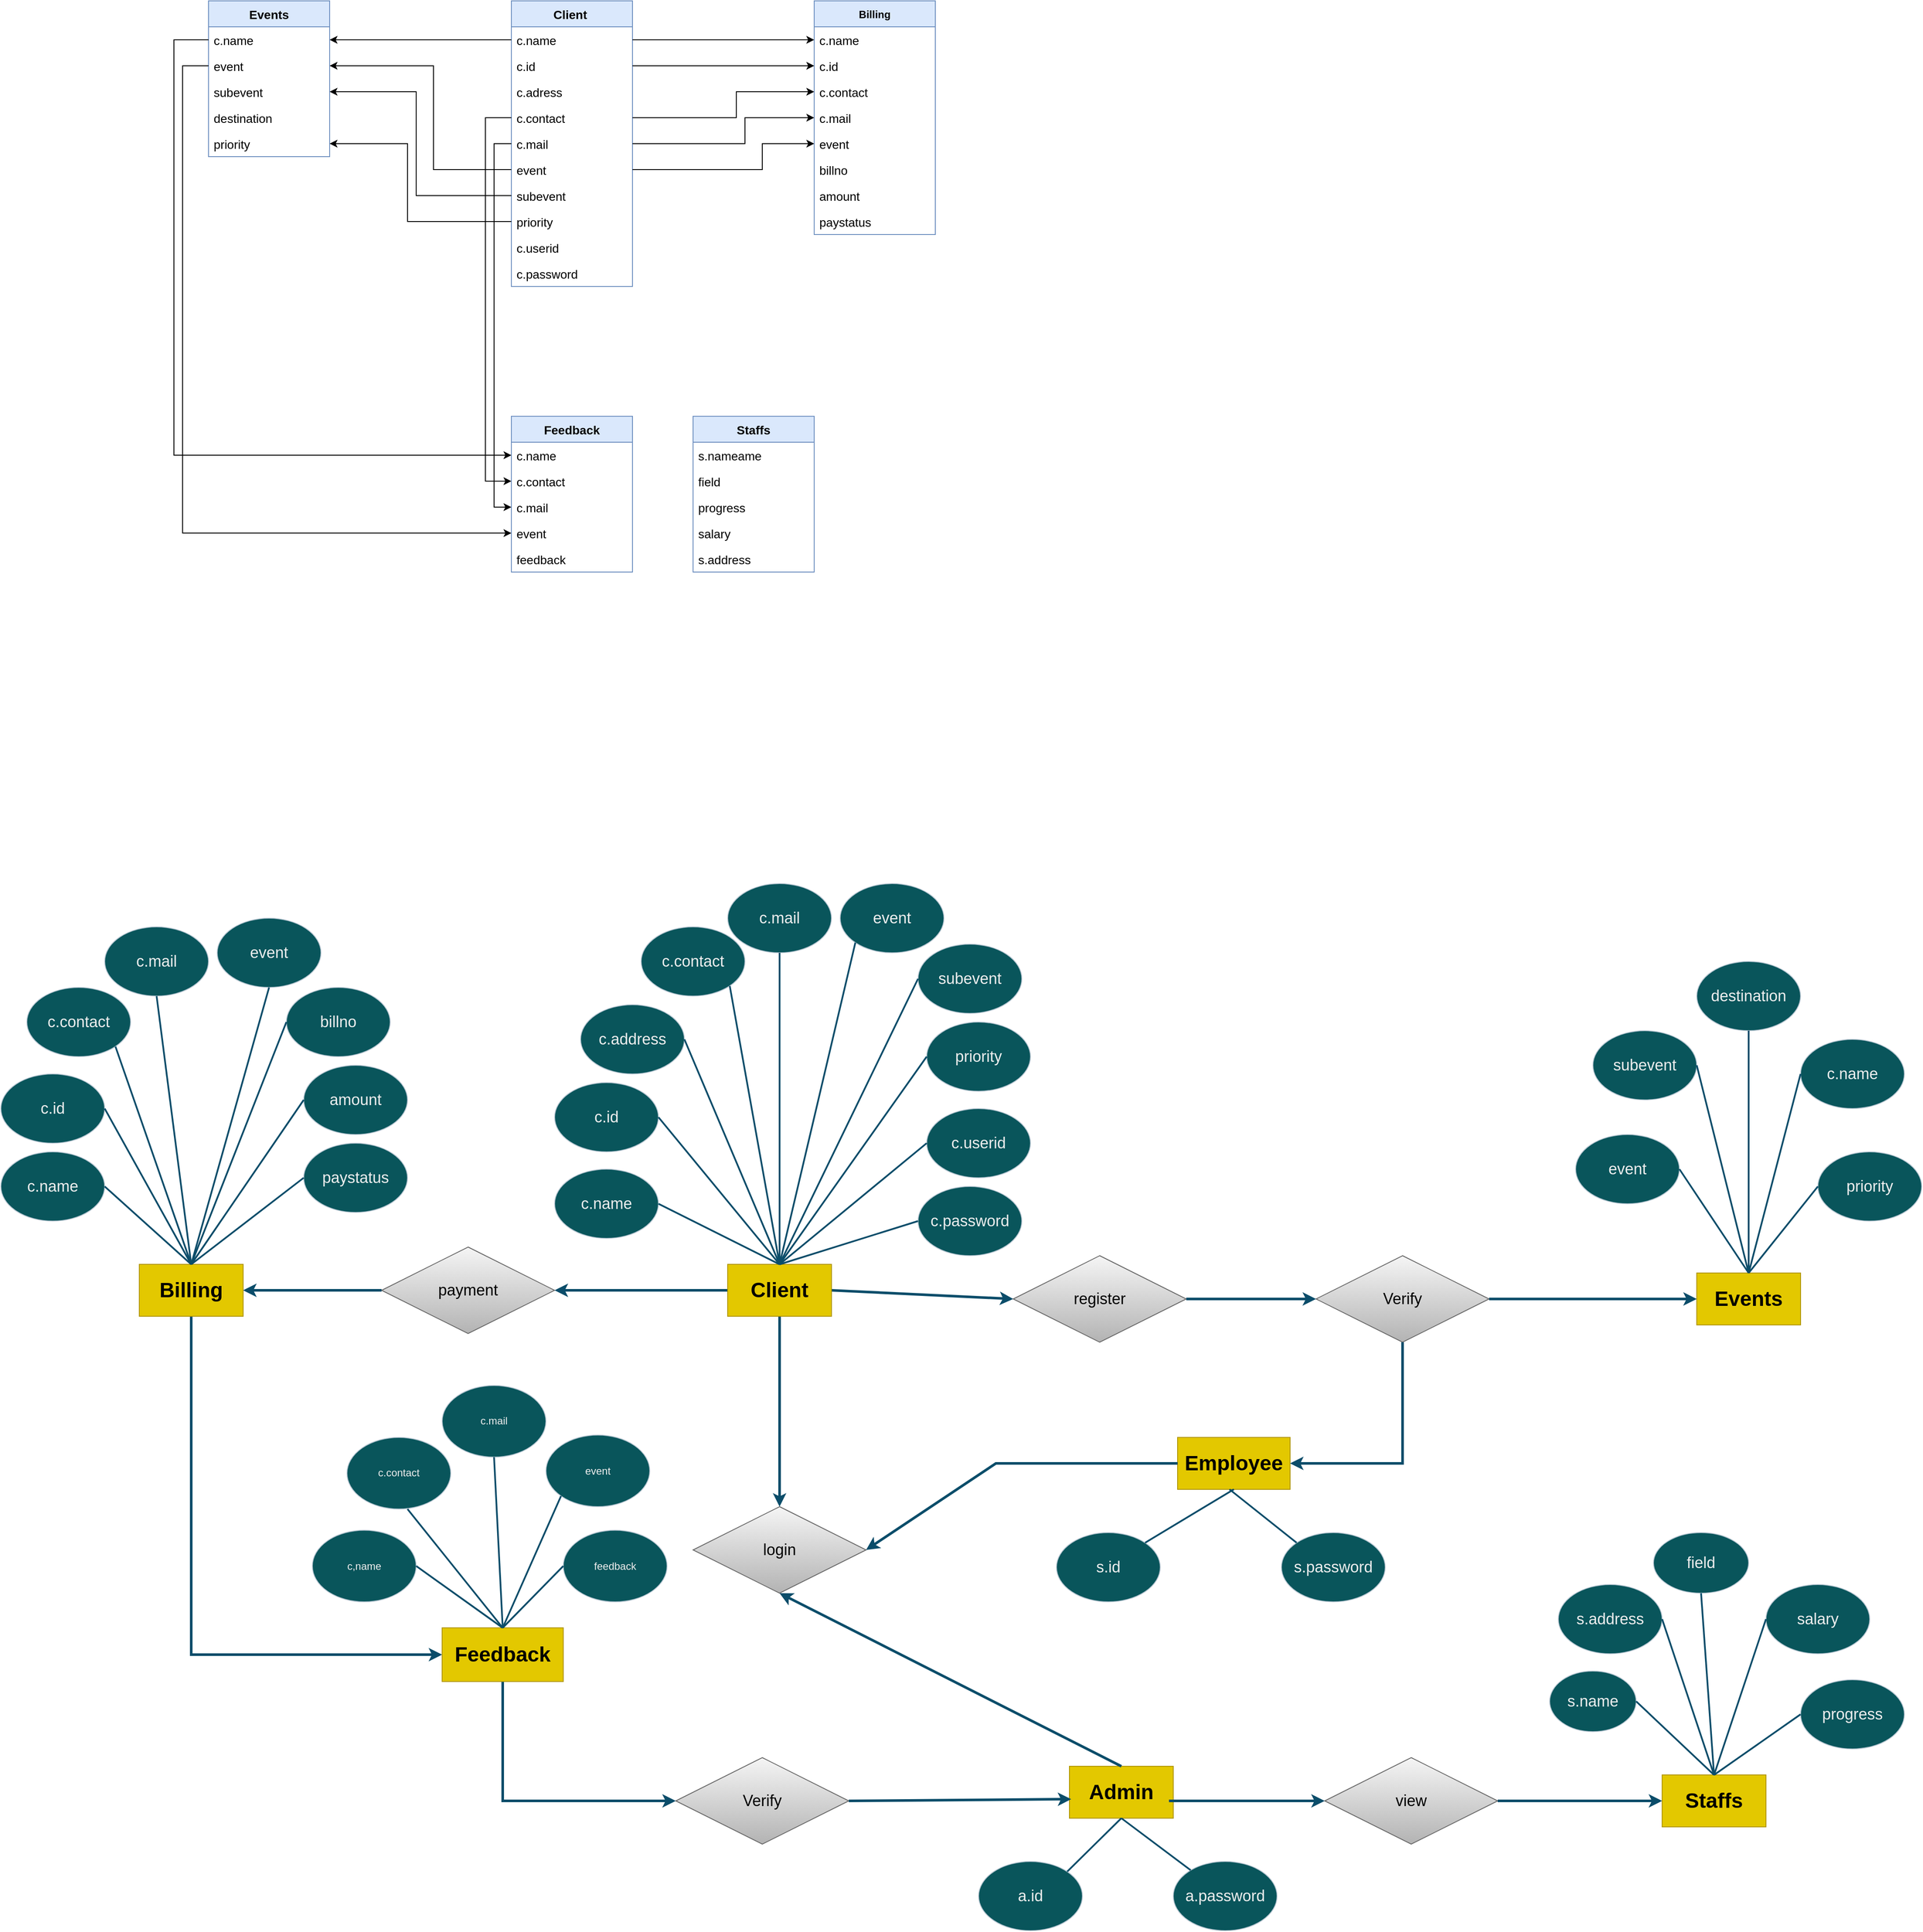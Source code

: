<mxfile version="15.6.8" type="google"><diagram id="o9e2IPak3DMR2x3JHrJc" name="Page-1"><mxGraphModel dx="2586" dy="2000" grid="1" gridSize="10" guides="1" tooltips="1" connect="1" arrows="1" fold="1" page="1" pageScale="1" pageWidth="850" pageHeight="1100" math="0" shadow="0"><root><mxCell id="0"/><mxCell id="1" parent="0"/><mxCell id="NV_a5GlhskFyhNbIcByU-71" value="" style="group;fontColor=#EEEEEE;" parent="1" vertex="1" connectable="0"><mxGeometry x="1110" y="780" width="410" height="340" as="geometry"/></mxCell><mxCell id="mXcaKW0QXrWiu0Lnlac4-1" value="&lt;font style=&quot;font-size: 24px&quot;&gt;&lt;b&gt;Staffs&lt;/b&gt;&lt;/font&gt;" style="rounded=0;whiteSpace=wrap;html=1;fillColor=#e3c800;strokeColor=#B09500;fontColor=#000000;" parent="NV_a5GlhskFyhNbIcByU-71" vertex="1"><mxGeometry x="130" y="280" width="120" height="60" as="geometry"/></mxCell><mxCell id="mXcaKW0QXrWiu0Lnlac4-8" value="&lt;font style=&quot;font-size: 18px&quot;&gt;s.name&lt;/font&gt;" style="ellipse;whiteSpace=wrap;html=1;fontColor=#EEEEEE;strokeColor=#BAC8D3;fillColor=#09555B;" parent="NV_a5GlhskFyhNbIcByU-71" vertex="1"><mxGeometry y="160" width="100" height="70" as="geometry"/></mxCell><mxCell id="NV_a5GlhskFyhNbIcByU-1" value="&lt;font style=&quot;font-size: 18px&quot;&gt;field&lt;/font&gt;" style="ellipse;whiteSpace=wrap;html=1;fontColor=#EEEEEE;strokeColor=#BAC8D3;fillColor=#09555B;" parent="NV_a5GlhskFyhNbIcByU-71" vertex="1"><mxGeometry x="120" width="110" height="70" as="geometry"/></mxCell><mxCell id="NV_a5GlhskFyhNbIcByU-2" value="&lt;font style=&quot;font-size: 18px&quot;&gt;progress&lt;/font&gt;" style="ellipse;whiteSpace=wrap;html=1;fontColor=#EEEEEE;strokeColor=#BAC8D3;fillColor=#09555B;" parent="NV_a5GlhskFyhNbIcByU-71" vertex="1"><mxGeometry x="290" y="170" width="120" height="80" as="geometry"/></mxCell><mxCell id="NV_a5GlhskFyhNbIcByU-3" value="&lt;font style=&quot;font-size: 18px&quot;&gt;salary&lt;/font&gt;" style="ellipse;whiteSpace=wrap;html=1;fontColor=#EEEEEE;strokeColor=#BAC8D3;fillColor=#09555B;" parent="NV_a5GlhskFyhNbIcByU-71" vertex="1"><mxGeometry x="250" y="60" width="120" height="80" as="geometry"/></mxCell><mxCell id="NV_a5GlhskFyhNbIcByU-4" value="&lt;font style=&quot;font-size: 18px&quot;&gt;s.address&lt;/font&gt;" style="ellipse;whiteSpace=wrap;html=1;fontColor=#EEEEEE;strokeColor=#BAC8D3;fillColor=#09555B;" parent="NV_a5GlhskFyhNbIcByU-71" vertex="1"><mxGeometry x="10" y="60" width="120" height="80" as="geometry"/></mxCell><mxCell id="NV_a5GlhskFyhNbIcByU-5" value="" style="endArrow=none;html=1;rounded=0;exitX=0.5;exitY=0;exitDx=0;exitDy=0;entryX=1;entryY=0.5;entryDx=0;entryDy=0;strokeColor=#0B4D6A;strokeWidth=2;labelBackgroundColor=default;fontColor=default;" parent="NV_a5GlhskFyhNbIcByU-71" source="mXcaKW0QXrWiu0Lnlac4-1" target="mXcaKW0QXrWiu0Lnlac4-8" edge="1"><mxGeometry width="50" height="50" relative="1" as="geometry"><mxPoint x="290" y="240" as="sourcePoint"/><mxPoint x="340" y="190" as="targetPoint"/></mxGeometry></mxCell><mxCell id="NV_a5GlhskFyhNbIcByU-6" value="" style="endArrow=none;html=1;rounded=0;exitX=0.5;exitY=0;exitDx=0;exitDy=0;entryX=1;entryY=0.5;entryDx=0;entryDy=0;strokeColor=#0B4D6A;strokeWidth=2;labelBackgroundColor=default;fontColor=default;" parent="NV_a5GlhskFyhNbIcByU-71" source="mXcaKW0QXrWiu0Lnlac4-1" target="NV_a5GlhskFyhNbIcByU-4" edge="1"><mxGeometry width="50" height="50" relative="1" as="geometry"><mxPoint x="290" y="240" as="sourcePoint"/><mxPoint x="340" y="190" as="targetPoint"/></mxGeometry></mxCell><mxCell id="NV_a5GlhskFyhNbIcByU-7" value="" style="endArrow=none;html=1;rounded=0;exitX=0.5;exitY=0;exitDx=0;exitDy=0;entryX=0.5;entryY=1;entryDx=0;entryDy=0;strokeColor=#0B4D6A;strokeWidth=2;labelBackgroundColor=default;fontColor=default;" parent="NV_a5GlhskFyhNbIcByU-71" source="mXcaKW0QXrWiu0Lnlac4-1" target="NV_a5GlhskFyhNbIcByU-1" edge="1"><mxGeometry width="50" height="50" relative="1" as="geometry"><mxPoint x="290" y="240" as="sourcePoint"/><mxPoint x="340" y="190" as="targetPoint"/></mxGeometry></mxCell><mxCell id="NV_a5GlhskFyhNbIcByU-8" value="" style="endArrow=none;html=1;rounded=0;exitX=0.5;exitY=0;exitDx=0;exitDy=0;entryX=0;entryY=0.5;entryDx=0;entryDy=0;strokeColor=#0B4D6A;labelBackgroundColor=default;fontColor=default;strokeWidth=2;" parent="NV_a5GlhskFyhNbIcByU-71" source="mXcaKW0QXrWiu0Lnlac4-1" target="NV_a5GlhskFyhNbIcByU-3" edge="1"><mxGeometry width="50" height="50" relative="1" as="geometry"><mxPoint x="290" y="240" as="sourcePoint"/><mxPoint x="340" y="190" as="targetPoint"/></mxGeometry></mxCell><mxCell id="NV_a5GlhskFyhNbIcByU-9" value="" style="endArrow=none;html=1;rounded=0;exitX=0.5;exitY=0;exitDx=0;exitDy=0;entryX=0;entryY=0.5;entryDx=0;entryDy=0;strokeColor=#0B4D6A;strokeWidth=2;labelBackgroundColor=default;fontColor=default;" parent="NV_a5GlhskFyhNbIcByU-71" source="mXcaKW0QXrWiu0Lnlac4-1" target="NV_a5GlhskFyhNbIcByU-2" edge="1"><mxGeometry width="50" height="50" relative="1" as="geometry"><mxPoint x="290" y="240" as="sourcePoint"/><mxPoint x="340" y="190" as="targetPoint"/></mxGeometry></mxCell><mxCell id="NV_a5GlhskFyhNbIcByU-76" value="" style="group;fontColor=#EEEEEE;" parent="1" vertex="1" connectable="0"><mxGeometry x="1140" y="120" width="400" height="420" as="geometry"/></mxCell><mxCell id="mXcaKW0QXrWiu0Lnlac4-2" value="&lt;font style=&quot;font-size: 24px&quot;&gt;&lt;b&gt;Events&lt;/b&gt;&lt;/font&gt;" style="rounded=0;whiteSpace=wrap;html=1;fillColor=#e3c800;strokeColor=#B09500;fontColor=#000000;" parent="NV_a5GlhskFyhNbIcByU-76" vertex="1"><mxGeometry x="140" y="360" width="120" height="60" as="geometry"/></mxCell><mxCell id="NV_a5GlhskFyhNbIcByU-10" value="&lt;font style=&quot;font-size: 18px&quot;&gt;c.name&lt;/font&gt;" style="ellipse;whiteSpace=wrap;html=1;fontColor=#EEEEEE;strokeColor=#BAC8D3;fillColor=#09555B;" parent="NV_a5GlhskFyhNbIcByU-76" vertex="1"><mxGeometry x="260" y="90" width="120" height="80" as="geometry"/></mxCell><mxCell id="NV_a5GlhskFyhNbIcByU-11" value="&lt;font style=&quot;font-size: 18px&quot;&gt;priority&lt;/font&gt;" style="ellipse;whiteSpace=wrap;html=1;fontColor=#EEEEEE;strokeColor=#BAC8D3;fillColor=#09555B;" parent="NV_a5GlhskFyhNbIcByU-76" vertex="1"><mxGeometry x="280" y="220" width="120" height="80" as="geometry"/></mxCell><mxCell id="NV_a5GlhskFyhNbIcByU-12" value="&lt;font style=&quot;font-size: 18px&quot;&gt;destination&lt;/font&gt;" style="ellipse;whiteSpace=wrap;html=1;fontColor=#EEEEEE;strokeColor=#BAC8D3;fillColor=#09555B;" parent="NV_a5GlhskFyhNbIcByU-76" vertex="1"><mxGeometry x="140" width="120" height="80" as="geometry"/></mxCell><mxCell id="NV_a5GlhskFyhNbIcByU-13" value="&lt;font style=&quot;font-size: 18px&quot;&gt;subevent&lt;/font&gt;" style="ellipse;whiteSpace=wrap;html=1;fontColor=#EEEEEE;strokeColor=#BAC8D3;fillColor=#09555B;" parent="NV_a5GlhskFyhNbIcByU-76" vertex="1"><mxGeometry x="20" y="80" width="120" height="80" as="geometry"/></mxCell><mxCell id="NV_a5GlhskFyhNbIcByU-14" value="&lt;font style=&quot;font-size: 18px&quot;&gt;event&lt;/font&gt;" style="ellipse;whiteSpace=wrap;html=1;fontColor=#EEEEEE;strokeColor=#BAC8D3;fillColor=#09555B;" parent="NV_a5GlhskFyhNbIcByU-76" vertex="1"><mxGeometry y="200" width="120" height="80" as="geometry"/></mxCell><mxCell id="NV_a5GlhskFyhNbIcByU-15" value="" style="endArrow=none;html=1;rounded=0;exitX=0.5;exitY=0;exitDx=0;exitDy=0;entryX=1;entryY=0.5;entryDx=0;entryDy=0;strokeColor=#0B4D6A;strokeWidth=2;labelBackgroundColor=default;fontColor=default;" parent="NV_a5GlhskFyhNbIcByU-76" source="mXcaKW0QXrWiu0Lnlac4-2" target="NV_a5GlhskFyhNbIcByU-14" edge="1"><mxGeometry width="50" height="50" relative="1" as="geometry"><mxPoint x="300" y="270" as="sourcePoint"/><mxPoint x="350" y="220" as="targetPoint"/></mxGeometry></mxCell><mxCell id="NV_a5GlhskFyhNbIcByU-16" value="" style="endArrow=none;html=1;rounded=0;exitX=0.5;exitY=0;exitDx=0;exitDy=0;entryX=1;entryY=0.5;entryDx=0;entryDy=0;strokeColor=#0B4D6A;strokeWidth=2;labelBackgroundColor=default;fontColor=default;" parent="NV_a5GlhskFyhNbIcByU-76" source="mXcaKW0QXrWiu0Lnlac4-2" target="NV_a5GlhskFyhNbIcByU-13" edge="1"><mxGeometry width="50" height="50" relative="1" as="geometry"><mxPoint x="300" y="270" as="sourcePoint"/><mxPoint x="350" y="220" as="targetPoint"/></mxGeometry></mxCell><mxCell id="NV_a5GlhskFyhNbIcByU-17" value="" style="endArrow=none;html=1;rounded=0;exitX=0.5;exitY=0;exitDx=0;exitDy=0;entryX=0.5;entryY=1;entryDx=0;entryDy=0;strokeColor=#0B4D6A;strokeWidth=2;labelBackgroundColor=default;fontColor=default;" parent="NV_a5GlhskFyhNbIcByU-76" source="mXcaKW0QXrWiu0Lnlac4-2" target="NV_a5GlhskFyhNbIcByU-12" edge="1"><mxGeometry width="50" height="50" relative="1" as="geometry"><mxPoint x="300" y="270" as="sourcePoint"/><mxPoint x="350" y="220" as="targetPoint"/></mxGeometry></mxCell><mxCell id="NV_a5GlhskFyhNbIcByU-18" value="" style="endArrow=none;html=1;rounded=0;exitX=0.5;exitY=0;exitDx=0;exitDy=0;entryX=0;entryY=0.5;entryDx=0;entryDy=0;strokeColor=#0B4D6A;strokeWidth=2;labelBackgroundColor=default;fontColor=default;" parent="NV_a5GlhskFyhNbIcByU-76" source="mXcaKW0QXrWiu0Lnlac4-2" target="NV_a5GlhskFyhNbIcByU-10" edge="1"><mxGeometry width="50" height="50" relative="1" as="geometry"><mxPoint x="300" y="270" as="sourcePoint"/><mxPoint x="350" y="220" as="targetPoint"/></mxGeometry></mxCell><mxCell id="NV_a5GlhskFyhNbIcByU-19" value="" style="endArrow=none;html=1;rounded=0;exitX=0.5;exitY=0;exitDx=0;exitDy=0;entryX=0;entryY=0.5;entryDx=0;entryDy=0;strokeColor=#0B4D6A;strokeWidth=2;labelBackgroundColor=default;fontColor=default;" parent="NV_a5GlhskFyhNbIcByU-76" source="mXcaKW0QXrWiu0Lnlac4-2" target="NV_a5GlhskFyhNbIcByU-11" edge="1"><mxGeometry width="50" height="50" relative="1" as="geometry"><mxPoint x="300" y="270" as="sourcePoint"/><mxPoint x="350" y="220" as="targetPoint"/></mxGeometry></mxCell><mxCell id="NV_a5GlhskFyhNbIcByU-79" value="&lt;font style=&quot;font-size: 18px&quot;&gt;Verify&lt;/font&gt;" style="rhombus;whiteSpace=wrap;html=1;strokeColor=#666666;fillColor=#f5f5f5;gradientColor=#b3b3b3;fontColor=default;" parent="1" vertex="1"><mxGeometry x="840" y="460" width="200" height="100" as="geometry"/></mxCell><mxCell id="NV_a5GlhskFyhNbIcByU-85" value="&lt;font style=&quot;font-size: 18px&quot;&gt;login&lt;/font&gt;" style="rhombus;whiteSpace=wrap;html=1;strokeColor=#666666;fillColor=#f5f5f5;gradientColor=#b3b3b3;fontColor=default;" parent="1" vertex="1"><mxGeometry x="120" y="750" width="200" height="100" as="geometry"/></mxCell><mxCell id="NV_a5GlhskFyhNbIcByU-86" value="&lt;font style=&quot;font-size: 18px&quot;&gt;register&lt;/font&gt;" style="rhombus;whiteSpace=wrap;html=1;strokeColor=#666666;fillColor=#f5f5f5;gradientColor=#b3b3b3;fontColor=default;" parent="1" vertex="1"><mxGeometry x="490" y="460" width="200" height="100" as="geometry"/></mxCell><mxCell id="NV_a5GlhskFyhNbIcByU-87" value="&lt;font style=&quot;font-size: 18px&quot;&gt;payment&lt;/font&gt;" style="rhombus;whiteSpace=wrap;html=1;strokeColor=#666666;fillColor=#f5f5f5;gradientColor=#b3b3b3;fontColor=default;" parent="1" vertex="1"><mxGeometry x="-240" y="450" width="200" height="100" as="geometry"/></mxCell><mxCell id="NV_a5GlhskFyhNbIcByU-88" value="&lt;font style=&quot;font-size: 18px&quot;&gt;view&lt;/font&gt;" style="rhombus;whiteSpace=wrap;html=1;strokeColor=#666666;fillColor=#f5f5f5;gradientColor=#b3b3b3;fontColor=default;" parent="1" vertex="1"><mxGeometry x="850" y="1040" width="200" height="100" as="geometry"/></mxCell><mxCell id="NV_a5GlhskFyhNbIcByU-91" value="" style="group;fontColor=#EEEEEE;" parent="1" vertex="1" connectable="0"><mxGeometry x="450" y="1050" width="345" height="190" as="geometry"/></mxCell><mxCell id="mXcaKW0QXrWiu0Lnlac4-6" value="&lt;span&gt;&lt;font style=&quot;font-size: 24px&quot;&gt;&lt;b&gt;Admin&lt;/b&gt;&lt;/font&gt;&lt;/span&gt;" style="rounded=0;whiteSpace=wrap;html=1;fontColor=#000000;strokeColor=#B09500;fillColor=#e3c800;rotation=0;" parent="NV_a5GlhskFyhNbIcByU-91" vertex="1"><mxGeometry x="105" width="120" height="60" as="geometry"/></mxCell><mxCell id="NV_a5GlhskFyhNbIcByU-67" value="&lt;font style=&quot;font-size: 18px&quot;&gt;a.password&lt;/font&gt;" style="ellipse;whiteSpace=wrap;html=1;fontColor=#EEEEEE;strokeColor=#BAC8D3;fillColor=#09555B;rotation=0;" parent="NV_a5GlhskFyhNbIcByU-91" vertex="1"><mxGeometry x="225" y="110" width="120" height="80" as="geometry"/></mxCell><mxCell id="NV_a5GlhskFyhNbIcByU-68" value="&lt;font style=&quot;font-size: 18px&quot;&gt;a.id&lt;/font&gt;" style="ellipse;whiteSpace=wrap;html=1;fontColor=#EEEEEE;strokeColor=#BAC8D3;fillColor=#09555B;rotation=0;" parent="NV_a5GlhskFyhNbIcByU-91" vertex="1"><mxGeometry y="110" width="120" height="80" as="geometry"/></mxCell><mxCell id="NV_a5GlhskFyhNbIcByU-69" value="" style="endArrow=none;html=1;rounded=0;exitX=0.5;exitY=1;exitDx=0;exitDy=0;entryX=1;entryY=0;entryDx=0;entryDy=0;strokeColor=#0B4D6A;strokeWidth=2;labelBackgroundColor=default;fontColor=default;" parent="NV_a5GlhskFyhNbIcByU-91" source="mXcaKW0QXrWiu0Lnlac4-6" target="NV_a5GlhskFyhNbIcByU-68" edge="1"><mxGeometry y="-150" width="50" height="50" as="geometry"><mxPoint x="255" y="-70" as="sourcePoint"/><mxPoint x="305" y="-120" as="targetPoint"/></mxGeometry></mxCell><mxCell id="NV_a5GlhskFyhNbIcByU-70" value="" style="endArrow=none;html=1;rounded=0;exitX=0.5;exitY=1;exitDx=0;exitDy=0;strokeColor=#0B4D6A;strokeWidth=2;labelBackgroundColor=default;fontColor=default;" parent="NV_a5GlhskFyhNbIcByU-91" source="mXcaKW0QXrWiu0Lnlac4-6" target="NV_a5GlhskFyhNbIcByU-67" edge="1"><mxGeometry y="-150" width="50" height="50" as="geometry"><mxPoint x="255" y="-70" as="sourcePoint"/><mxPoint x="305" y="-120" as="targetPoint"/></mxGeometry></mxCell><mxCell id="NV_a5GlhskFyhNbIcByU-93" value="" style="group;fontColor=#EEEEEE;" parent="1" vertex="1" connectable="0"><mxGeometry x="540" y="670" width="380" height="190" as="geometry"/></mxCell><mxCell id="mXcaKW0QXrWiu0Lnlac4-7" value="&lt;font style=&quot;font-size: 24px&quot;&gt;&lt;b&gt;Employee&lt;/b&gt;&lt;/font&gt;" style="rounded=0;whiteSpace=wrap;html=1;fontColor=#000000;strokeColor=#B09500;fillColor=#e3c800;" parent="NV_a5GlhskFyhNbIcByU-93" vertex="1"><mxGeometry x="140" width="130" height="60" as="geometry"/></mxCell><mxCell id="NV_a5GlhskFyhNbIcByU-63" value="&lt;font style=&quot;font-size: 18px&quot;&gt;s.password&lt;/font&gt;" style="ellipse;whiteSpace=wrap;html=1;fontColor=#EEEEEE;strokeColor=#BAC8D3;fillColor=#09555B;" parent="NV_a5GlhskFyhNbIcByU-93" vertex="1"><mxGeometry x="260" y="110" width="120" height="80" as="geometry"/></mxCell><mxCell id="NV_a5GlhskFyhNbIcByU-64" value="&lt;font style=&quot;font-size: 18px&quot;&gt;s.id&lt;/font&gt;" style="ellipse;whiteSpace=wrap;html=1;fontColor=#EEEEEE;strokeColor=#BAC8D3;fillColor=#09555B;" parent="NV_a5GlhskFyhNbIcByU-93" vertex="1"><mxGeometry y="110" width="120" height="80" as="geometry"/></mxCell><mxCell id="NV_a5GlhskFyhNbIcByU-65" value="" style="endArrow=none;html=1;rounded=0;entryX=1;entryY=0;entryDx=0;entryDy=0;exitX=0.5;exitY=1;exitDx=0;exitDy=0;strokeColor=#0B4D6A;strokeWidth=2;labelBackgroundColor=default;fontColor=default;" parent="NV_a5GlhskFyhNbIcByU-93" source="mXcaKW0QXrWiu0Lnlac4-7" target="NV_a5GlhskFyhNbIcByU-64" edge="1"><mxGeometry x="30" y="-160" width="50" height="50" as="geometry"><mxPoint x="160" y="-20" as="sourcePoint"/><mxPoint x="210" y="-70" as="targetPoint"/></mxGeometry></mxCell><mxCell id="NV_a5GlhskFyhNbIcByU-66" value="" style="endArrow=none;html=1;rounded=0;entryX=0;entryY=0;entryDx=0;entryDy=0;strokeColor=#0B4D6A;strokeWidth=2;labelBackgroundColor=default;fontColor=default;" parent="NV_a5GlhskFyhNbIcByU-93" target="NV_a5GlhskFyhNbIcByU-63" edge="1"><mxGeometry x="30" y="-160" width="50" height="50" as="geometry"><mxPoint x="200" y="60" as="sourcePoint"/><mxPoint x="210" y="-70" as="targetPoint"/></mxGeometry></mxCell><mxCell id="NV_a5GlhskFyhNbIcByU-95" value="&lt;font style=&quot;font-size: 18px&quot;&gt;Verify&lt;/font&gt;" style="rhombus;whiteSpace=wrap;html=1;strokeColor=#666666;fillColor=#f5f5f5;gradientColor=#b3b3b3;fontColor=default;" parent="1" vertex="1"><mxGeometry x="100" y="1040" width="200" height="100" as="geometry"/></mxCell><mxCell id="NV_a5GlhskFyhNbIcByU-96" value="" style="endArrow=classic;html=1;rounded=0;fontSize=14;strokeColor=#0B4D6A;entryX=1;entryY=0.5;entryDx=0;entryDy=0;strokeWidth=3;labelBackgroundColor=default;fontColor=default;" parent="1" target="mXcaKW0QXrWiu0Lnlac4-4" edge="1"><mxGeometry width="50" height="50" relative="1" as="geometry"><mxPoint x="-240" y="500" as="sourcePoint"/><mxPoint x="-200" y="600" as="targetPoint"/></mxGeometry></mxCell><mxCell id="NV_a5GlhskFyhNbIcByU-98" value="" style="endArrow=classic;html=1;rounded=0;fontSize=14;strokeColor=#0B4D6A;exitX=0.5;exitY=1;exitDx=0;exitDy=0;entryX=0;entryY=0.5;entryDx=0;entryDy=0;strokeWidth=3;labelBackgroundColor=default;fontColor=default;" parent="1" source="mXcaKW0QXrWiu0Lnlac4-5" target="NV_a5GlhskFyhNbIcByU-95" edge="1"><mxGeometry width="50" height="50" relative="1" as="geometry"><mxPoint x="-110" y="1050" as="sourcePoint"/><mxPoint x="-60" y="1000" as="targetPoint"/><Array as="points"><mxPoint x="-100" y="1090"/></Array></mxGeometry></mxCell><mxCell id="NV_a5GlhskFyhNbIcByU-99" value="" style="endArrow=classic;html=1;rounded=0;fontSize=14;strokeColor=#0B4D6A;exitX=1;exitY=0.5;exitDx=0;exitDy=0;entryX=0.017;entryY=0.633;entryDx=0;entryDy=0;entryPerimeter=0;strokeWidth=3;labelBackgroundColor=default;fontColor=default;" parent="1" source="NV_a5GlhskFyhNbIcByU-95" target="mXcaKW0QXrWiu0Lnlac4-6" edge="1"><mxGeometry width="50" height="50" relative="1" as="geometry"><mxPoint x="390" y="1150" as="sourcePoint"/><mxPoint x="440" y="1100" as="targetPoint"/></mxGeometry></mxCell><mxCell id="NV_a5GlhskFyhNbIcByU-100" value="" style="endArrow=none;html=1;rounded=0;fontSize=14;strokeColor=#0B4D6A;exitX=0;exitY=0.5;exitDx=0;exitDy=0;startArrow=classic;startFill=1;endFill=0;strokeWidth=3;labelBackgroundColor=default;fontColor=default;" parent="1" source="NV_a5GlhskFyhNbIcByU-88" edge="1"><mxGeometry width="50" height="50" relative="1" as="geometry"><mxPoint x="870" y="1150" as="sourcePoint"/><mxPoint x="670" y="1090" as="targetPoint"/></mxGeometry></mxCell><mxCell id="NV_a5GlhskFyhNbIcByU-101" value="" style="endArrow=none;html=1;rounded=0;fontSize=14;strokeColor=#0B4D6A;exitX=0;exitY=0.5;exitDx=0;exitDy=0;entryX=1;entryY=0.5;entryDx=0;entryDy=0;startArrow=classic;startFill=1;endFill=0;strokeWidth=3;labelBackgroundColor=default;fontColor=default;" parent="1" source="mXcaKW0QXrWiu0Lnlac4-1" target="NV_a5GlhskFyhNbIcByU-88" edge="1"><mxGeometry width="50" height="50" relative="1" as="geometry"><mxPoint x="1190" y="1150" as="sourcePoint"/><mxPoint x="1240" y="1100" as="targetPoint"/></mxGeometry></mxCell><mxCell id="NV_a5GlhskFyhNbIcByU-102" value="" style="endArrow=classic;html=1;rounded=0;fontSize=14;strokeColor=#0B4D6A;strokeWidth=3;labelBackgroundColor=default;fontColor=default;" parent="1" target="NV_a5GlhskFyhNbIcByU-87" edge="1"><mxGeometry width="50" height="50" relative="1" as="geometry"><mxPoint x="160" y="500" as="sourcePoint"/><mxPoint x="400" y="640" as="targetPoint"/></mxGeometry></mxCell><mxCell id="NV_a5GlhskFyhNbIcByU-103" value="" style="endArrow=classic;html=1;rounded=0;fontSize=14;strokeColor=#0B4D6A;exitX=1;exitY=0.5;exitDx=0;exitDy=0;entryX=0;entryY=0.5;entryDx=0;entryDy=0;labelBackgroundColor=default;fontColor=default;strokeWidth=3;" parent="1" source="mXcaKW0QXrWiu0Lnlac4-3" target="NV_a5GlhskFyhNbIcByU-86" edge="1"><mxGeometry width="50" height="50" relative="1" as="geometry"><mxPoint x="500" y="690" as="sourcePoint"/><mxPoint x="500" y="490" as="targetPoint"/></mxGeometry></mxCell><mxCell id="NV_a5GlhskFyhNbIcByU-104" value="" style="endArrow=classic;html=1;rounded=0;fontSize=14;strokeColor=#0B4D6A;exitX=1;exitY=0.5;exitDx=0;exitDy=0;entryX=0;entryY=0.5;entryDx=0;entryDy=0;strokeWidth=3;labelBackgroundColor=default;fontColor=default;" parent="1" source="NV_a5GlhskFyhNbIcByU-86" target="NV_a5GlhskFyhNbIcByU-79" edge="1"><mxGeometry width="50" height="50" relative="1" as="geometry"><mxPoint x="720" y="690" as="sourcePoint"/><mxPoint x="770" y="640" as="targetPoint"/></mxGeometry></mxCell><mxCell id="NV_a5GlhskFyhNbIcByU-105" value="" style="endArrow=classic;html=1;rounded=0;fontSize=14;strokeColor=#0B4D6A;exitX=1;exitY=0.5;exitDx=0;exitDy=0;entryX=0;entryY=0.5;entryDx=0;entryDy=0;strokeWidth=3;labelBackgroundColor=default;fontColor=default;" parent="1" source="NV_a5GlhskFyhNbIcByU-79" target="mXcaKW0QXrWiu0Lnlac4-2" edge="1"><mxGeometry width="50" height="50" relative="1" as="geometry"><mxPoint x="900" y="690" as="sourcePoint"/><mxPoint x="950" y="640" as="targetPoint"/></mxGeometry></mxCell><mxCell id="NV_a5GlhskFyhNbIcByU-106" value="" style="endArrow=classic;html=1;rounded=0;fontSize=14;strokeColor=#0B4D6A;exitX=0.5;exitY=1;exitDx=0;exitDy=0;entryX=1;entryY=0.5;entryDx=0;entryDy=0;strokeWidth=3;labelBackgroundColor=default;fontColor=default;" parent="1" source="NV_a5GlhskFyhNbIcByU-79" target="mXcaKW0QXrWiu0Lnlac4-7" edge="1"><mxGeometry width="50" height="50" relative="1" as="geometry"><mxPoint x="760" y="690" as="sourcePoint"/><mxPoint x="810" y="640" as="targetPoint"/><Array as="points"><mxPoint x="940" y="700"/></Array></mxGeometry></mxCell><mxCell id="NV_a5GlhskFyhNbIcByU-107" value="" style="endArrow=classic;html=1;rounded=0;fontSize=14;strokeColor=#0B4D6A;exitX=0.5;exitY=1;exitDx=0;exitDy=0;entryX=0.5;entryY=0;entryDx=0;entryDy=0;strokeWidth=3;labelBackgroundColor=default;fontColor=default;" parent="1" source="mXcaKW0QXrWiu0Lnlac4-3" target="NV_a5GlhskFyhNbIcByU-85" edge="1"><mxGeometry width="50" height="50" relative="1" as="geometry"><mxPoint x="490" y="860" as="sourcePoint"/><mxPoint x="540" y="810" as="targetPoint"/></mxGeometry></mxCell><mxCell id="NV_a5GlhskFyhNbIcByU-108" value="" style="endArrow=classic;html=1;rounded=0;fontSize=14;strokeColor=#0B4D6A;entryX=1;entryY=0.5;entryDx=0;entryDy=0;labelBackgroundColor=default;fontColor=default;strokeWidth=3;" parent="1" target="NV_a5GlhskFyhNbIcByU-85" edge="1"><mxGeometry width="50" height="50" relative="1" as="geometry"><mxPoint x="680" y="700" as="sourcePoint"/><mxPoint x="540" y="810" as="targetPoint"/><Array as="points"><mxPoint x="470" y="700"/></Array></mxGeometry></mxCell><mxCell id="NV_a5GlhskFyhNbIcByU-109" value="" style="endArrow=classic;html=1;rounded=0;fontSize=14;strokeColor=#0B4D6A;exitX=0.5;exitY=1;exitDx=0;exitDy=0;entryX=0;entryY=0.5;entryDx=0;entryDy=0;labelBackgroundColor=default;fontColor=default;strokeWidth=3;" parent="1" source="mXcaKW0QXrWiu0Lnlac4-4" target="mXcaKW0QXrWiu0Lnlac4-5" edge="1"><mxGeometry width="50" height="50" relative="1" as="geometry"><mxPoint x="-300" y="660" as="sourcePoint"/><mxPoint x="-250" y="610" as="targetPoint"/><Array as="points"><mxPoint x="-460" y="921"/></Array></mxGeometry></mxCell><mxCell id="NV_a5GlhskFyhNbIcByU-110" value="" style="endArrow=classic;html=1;rounded=0;fontSize=14;strokeColor=#0B4D6A;exitX=0.5;exitY=0;exitDx=0;exitDy=0;entryX=0.5;entryY=1;entryDx=0;entryDy=0;strokeWidth=3;labelBackgroundColor=default;fontColor=default;" parent="1" source="mXcaKW0QXrWiu0Lnlac4-6" target="NV_a5GlhskFyhNbIcByU-85" edge="1"><mxGeometry width="50" height="50" relative="1" as="geometry"><mxPoint x="580" y="1060" as="sourcePoint"/><mxPoint x="630" y="1010" as="targetPoint"/></mxGeometry></mxCell><mxCell id="Y8Rj78bjrjYBv9LQLitJ-8" value="Staffs" style="swimlane;fontStyle=1;childLayout=stackLayout;horizontal=1;startSize=30;horizontalStack=0;resizeParent=1;resizeParentMax=0;resizeLast=0;collapsible=1;marginBottom=0;strokeColor=#6c8ebf;fillColor=#dae8fc;fontColor=default;fontSize=14;" parent="1" vertex="1"><mxGeometry x="120" y="-510" width="140" height="180" as="geometry"/></mxCell><mxCell id="Y8Rj78bjrjYBv9LQLitJ-9" value="s.nameame" style="text;strokeColor=none;fillColor=none;align=left;verticalAlign=middle;spacingLeft=4;spacingRight=4;overflow=hidden;points=[[0,0.5],[1,0.5]];portConstraint=eastwest;rotatable=0;fontColor=default;fontSize=14;" parent="Y8Rj78bjrjYBv9LQLitJ-8" vertex="1"><mxGeometry y="30" width="140" height="30" as="geometry"/></mxCell><mxCell id="Y8Rj78bjrjYBv9LQLitJ-10" value="field" style="text;strokeColor=none;fillColor=none;align=left;verticalAlign=middle;spacingLeft=4;spacingRight=4;overflow=hidden;points=[[0,0.5],[1,0.5]];portConstraint=eastwest;rotatable=0;fontColor=default;fontSize=14;" parent="Y8Rj78bjrjYBv9LQLitJ-8" vertex="1"><mxGeometry y="60" width="140" height="30" as="geometry"/></mxCell><mxCell id="Y8Rj78bjrjYBv9LQLitJ-11" value="progress" style="text;strokeColor=none;fillColor=none;align=left;verticalAlign=middle;spacingLeft=4;spacingRight=4;overflow=hidden;points=[[0,0.5],[1,0.5]];portConstraint=eastwest;rotatable=0;fontColor=default;fontSize=14;" parent="Y8Rj78bjrjYBv9LQLitJ-8" vertex="1"><mxGeometry y="90" width="140" height="30" as="geometry"/></mxCell><mxCell id="Y8Rj78bjrjYBv9LQLitJ-12" value="salary " style="text;strokeColor=none;fillColor=none;align=left;verticalAlign=middle;spacingLeft=4;spacingRight=4;overflow=hidden;points=[[0,0.5],[1,0.5]];portConstraint=eastwest;rotatable=0;fontColor=default;fontSize=14;" parent="Y8Rj78bjrjYBv9LQLitJ-8" vertex="1"><mxGeometry y="120" width="140" height="30" as="geometry"/></mxCell><mxCell id="Y8Rj78bjrjYBv9LQLitJ-13" value="s.address" style="text;strokeColor=none;fillColor=none;align=left;verticalAlign=middle;spacingLeft=4;spacingRight=4;overflow=hidden;points=[[0,0.5],[1,0.5]];portConstraint=eastwest;rotatable=0;fontColor=default;fontSize=14;" parent="Y8Rj78bjrjYBv9LQLitJ-8" vertex="1"><mxGeometry y="150" width="140" height="30" as="geometry"/></mxCell><mxCell id="Y8Rj78bjrjYBv9LQLitJ-14" value="Events" style="swimlane;fontStyle=1;childLayout=stackLayout;horizontal=1;startSize=30;horizontalStack=0;resizeParent=1;resizeParentMax=0;resizeLast=0;collapsible=1;marginBottom=0;strokeColor=#6c8ebf;fillColor=#dae8fc;fontColor=default;fontSize=14;" parent="1" vertex="1"><mxGeometry x="-440" y="-990" width="140" height="180" as="geometry"/></mxCell><mxCell id="Y8Rj78bjrjYBv9LQLitJ-17" value="c.name" style="text;strokeColor=none;fillColor=none;align=left;verticalAlign=middle;spacingLeft=4;spacingRight=4;overflow=hidden;points=[[0,0.5],[1,0.5]];portConstraint=eastwest;rotatable=0;fontColor=default;fontSize=14;" parent="Y8Rj78bjrjYBv9LQLitJ-14" vertex="1"><mxGeometry y="30" width="140" height="30" as="geometry"/></mxCell><mxCell id="Y8Rj78bjrjYBv9LQLitJ-15" value="event" style="text;strokeColor=none;fillColor=none;align=left;verticalAlign=middle;spacingLeft=4;spacingRight=4;overflow=hidden;points=[[0,0.5],[1,0.5]];portConstraint=eastwest;rotatable=0;fontColor=default;fontSize=14;" parent="Y8Rj78bjrjYBv9LQLitJ-14" vertex="1"><mxGeometry y="60" width="140" height="30" as="geometry"/></mxCell><mxCell id="Y8Rj78bjrjYBv9LQLitJ-16" value="subevent" style="text;strokeColor=none;fillColor=none;align=left;verticalAlign=middle;spacingLeft=4;spacingRight=4;overflow=hidden;points=[[0,0.5],[1,0.5]];portConstraint=eastwest;rotatable=0;fontColor=default;fontSize=14;" parent="Y8Rj78bjrjYBv9LQLitJ-14" vertex="1"><mxGeometry y="90" width="140" height="30" as="geometry"/></mxCell><mxCell id="Y8Rj78bjrjYBv9LQLitJ-18" value="destination" style="text;strokeColor=none;fillColor=none;align=left;verticalAlign=middle;spacingLeft=4;spacingRight=4;overflow=hidden;points=[[0,0.5],[1,0.5]];portConstraint=eastwest;rotatable=0;fontColor=default;fontSize=14;" parent="Y8Rj78bjrjYBv9LQLitJ-14" vertex="1"><mxGeometry y="120" width="140" height="30" as="geometry"/></mxCell><mxCell id="Y8Rj78bjrjYBv9LQLitJ-19" value="priority" style="text;strokeColor=none;fillColor=none;align=left;verticalAlign=middle;spacingLeft=4;spacingRight=4;overflow=hidden;points=[[0,0.5],[1,0.5]];portConstraint=eastwest;rotatable=0;fontColor=default;fontSize=14;" parent="Y8Rj78bjrjYBv9LQLitJ-14" vertex="1"><mxGeometry y="150" width="140" height="30" as="geometry"/></mxCell><mxCell id="Y8Rj78bjrjYBv9LQLitJ-20" value="Client " style="swimlane;fontStyle=1;childLayout=stackLayout;horizontal=1;startSize=30;horizontalStack=0;resizeParent=1;resizeParentMax=0;resizeLast=0;collapsible=1;marginBottom=0;strokeColor=#6c8ebf;fillColor=#dae8fc;fontColor=default;fontSize=14;" parent="1" vertex="1"><mxGeometry x="-90" y="-990" width="140" height="330" as="geometry"/></mxCell><mxCell id="Y8Rj78bjrjYBv9LQLitJ-21" value="c.name" style="text;strokeColor=none;fillColor=none;align=left;verticalAlign=middle;spacingLeft=4;spacingRight=4;overflow=hidden;points=[[0,0.5],[1,0.5]];portConstraint=eastwest;rotatable=0;fontColor=default;fontSize=14;" parent="Y8Rj78bjrjYBv9LQLitJ-20" vertex="1"><mxGeometry y="30" width="140" height="30" as="geometry"/></mxCell><mxCell id="Y8Rj78bjrjYBv9LQLitJ-22" value="c.id" style="text;strokeColor=none;fillColor=none;align=left;verticalAlign=middle;spacingLeft=4;spacingRight=4;overflow=hidden;points=[[0,0.5],[1,0.5]];portConstraint=eastwest;rotatable=0;fontColor=default;fontSize=14;" parent="Y8Rj78bjrjYBv9LQLitJ-20" vertex="1"><mxGeometry y="60" width="140" height="30" as="geometry"/></mxCell><mxCell id="Y8Rj78bjrjYBv9LQLitJ-23" value="c.adress" style="text;strokeColor=none;fillColor=none;align=left;verticalAlign=middle;spacingLeft=4;spacingRight=4;overflow=hidden;points=[[0,0.5],[1,0.5]];portConstraint=eastwest;rotatable=0;fontColor=default;fontSize=14;" parent="Y8Rj78bjrjYBv9LQLitJ-20" vertex="1"><mxGeometry y="90" width="140" height="30" as="geometry"/></mxCell><mxCell id="Y8Rj78bjrjYBv9LQLitJ-25" value="c.contact" style="text;strokeColor=none;fillColor=none;align=left;verticalAlign=middle;spacingLeft=4;spacingRight=4;overflow=hidden;points=[[0,0.5],[1,0.5]];portConstraint=eastwest;rotatable=0;fontColor=default;fontSize=14;" parent="Y8Rj78bjrjYBv9LQLitJ-20" vertex="1"><mxGeometry y="120" width="140" height="30" as="geometry"/></mxCell><mxCell id="Y8Rj78bjrjYBv9LQLitJ-27" value="c.mail" style="text;strokeColor=none;fillColor=none;align=left;verticalAlign=middle;spacingLeft=4;spacingRight=4;overflow=hidden;points=[[0,0.5],[1,0.5]];portConstraint=eastwest;rotatable=0;fontColor=default;fontSize=14;" parent="Y8Rj78bjrjYBv9LQLitJ-20" vertex="1"><mxGeometry y="150" width="140" height="30" as="geometry"/></mxCell><mxCell id="Y8Rj78bjrjYBv9LQLitJ-26" value="event" style="text;strokeColor=none;fillColor=none;align=left;verticalAlign=middle;spacingLeft=4;spacingRight=4;overflow=hidden;points=[[0,0.5],[1,0.5]];portConstraint=eastwest;rotatable=0;fontColor=default;fontSize=14;" parent="Y8Rj78bjrjYBv9LQLitJ-20" vertex="1"><mxGeometry y="180" width="140" height="30" as="geometry"/></mxCell><mxCell id="Y8Rj78bjrjYBv9LQLitJ-57" value="subevent" style="text;strokeColor=none;fillColor=none;align=left;verticalAlign=middle;spacingLeft=4;spacingRight=4;overflow=hidden;points=[[0,0.5],[1,0.5]];portConstraint=eastwest;rotatable=0;fontColor=default;fontSize=14;" parent="Y8Rj78bjrjYBv9LQLitJ-20" vertex="1"><mxGeometry y="210" width="140" height="30" as="geometry"/></mxCell><mxCell id="Y8Rj78bjrjYBv9LQLitJ-24" value="priority" style="text;strokeColor=none;fillColor=none;align=left;verticalAlign=middle;spacingLeft=4;spacingRight=4;overflow=hidden;points=[[0,0.5],[1,0.5]];portConstraint=eastwest;rotatable=0;fontColor=default;fontSize=14;" parent="Y8Rj78bjrjYBv9LQLitJ-20" vertex="1"><mxGeometry y="240" width="140" height="30" as="geometry"/></mxCell><mxCell id="Y8Rj78bjrjYBv9LQLitJ-28" value="c.userid" style="text;strokeColor=none;fillColor=none;align=left;verticalAlign=middle;spacingLeft=4;spacingRight=4;overflow=hidden;points=[[0,0.5],[1,0.5]];portConstraint=eastwest;rotatable=0;fontColor=default;fontSize=14;" parent="Y8Rj78bjrjYBv9LQLitJ-20" vertex="1"><mxGeometry y="270" width="140" height="30" as="geometry"/></mxCell><mxCell id="Y8Rj78bjrjYBv9LQLitJ-29" value="c.password" style="text;strokeColor=none;fillColor=none;align=left;verticalAlign=middle;spacingLeft=4;spacingRight=4;overflow=hidden;points=[[0,0.5],[1,0.5]];portConstraint=eastwest;rotatable=0;fontColor=default;fontSize=14;" parent="Y8Rj78bjrjYBv9LQLitJ-20" vertex="1"><mxGeometry y="300" width="140" height="30" as="geometry"/></mxCell><mxCell id="Y8Rj78bjrjYBv9LQLitJ-30" value="Billing" style="swimlane;fontStyle=1;childLayout=stackLayout;horizontal=1;startSize=30;horizontalStack=0;resizeParent=1;resizeParentMax=0;resizeLast=0;collapsible=1;marginBottom=0;strokeColor=#6c8ebf;fillColor=#dae8fc;fontColor=default;" parent="1" vertex="1"><mxGeometry x="260" y="-990" width="140" height="270" as="geometry"/></mxCell><mxCell id="Y8Rj78bjrjYBv9LQLitJ-31" value="c.name" style="text;strokeColor=none;fillColor=none;align=left;verticalAlign=middle;spacingLeft=4;spacingRight=4;overflow=hidden;points=[[0,0.5],[1,0.5]];portConstraint=eastwest;rotatable=0;fontColor=default;fontSize=14;" parent="Y8Rj78bjrjYBv9LQLitJ-30" vertex="1"><mxGeometry y="30" width="140" height="30" as="geometry"/></mxCell><mxCell id="Y8Rj78bjrjYBv9LQLitJ-32" value="c.id" style="text;strokeColor=none;fillColor=none;align=left;verticalAlign=middle;spacingLeft=4;spacingRight=4;overflow=hidden;points=[[0,0.5],[1,0.5]];portConstraint=eastwest;rotatable=0;fontColor=default;fontSize=14;" parent="Y8Rj78bjrjYBv9LQLitJ-30" vertex="1"><mxGeometry y="60" width="140" height="30" as="geometry"/></mxCell><mxCell id="Y8Rj78bjrjYBv9LQLitJ-33" value="c.contact" style="text;strokeColor=none;fillColor=none;align=left;verticalAlign=middle;spacingLeft=4;spacingRight=4;overflow=hidden;points=[[0,0.5],[1,0.5]];portConstraint=eastwest;rotatable=0;fontColor=default;fontSize=14;" parent="Y8Rj78bjrjYBv9LQLitJ-30" vertex="1"><mxGeometry y="90" width="140" height="30" as="geometry"/></mxCell><mxCell id="qa5hBIqftYVxGguXem9v-25" value="c.mail" style="text;strokeColor=none;fillColor=none;align=left;verticalAlign=middle;spacingLeft=4;spacingRight=4;overflow=hidden;points=[[0,0.5],[1,0.5]];portConstraint=eastwest;rotatable=0;fontColor=default;fontSize=14;" vertex="1" parent="Y8Rj78bjrjYBv9LQLitJ-30"><mxGeometry y="120" width="140" height="30" as="geometry"/></mxCell><mxCell id="Y8Rj78bjrjYBv9LQLitJ-34" value="event" style="text;strokeColor=none;fillColor=none;align=left;verticalAlign=middle;spacingLeft=4;spacingRight=4;overflow=hidden;points=[[0,0.5],[1,0.5]];portConstraint=eastwest;rotatable=0;fontColor=default;fontSize=14;" parent="Y8Rj78bjrjYBv9LQLitJ-30" vertex="1"><mxGeometry y="150" width="140" height="30" as="geometry"/></mxCell><mxCell id="Y8Rj78bjrjYBv9LQLitJ-35" value="billno" style="text;strokeColor=none;fillColor=none;align=left;verticalAlign=middle;spacingLeft=4;spacingRight=4;overflow=hidden;points=[[0,0.5],[1,0.5]];portConstraint=eastwest;rotatable=0;fontColor=default;fontSize=14;" parent="Y8Rj78bjrjYBv9LQLitJ-30" vertex="1"><mxGeometry y="180" width="140" height="30" as="geometry"/></mxCell><mxCell id="Y8Rj78bjrjYBv9LQLitJ-36" value="amount" style="text;strokeColor=none;fillColor=none;align=left;verticalAlign=middle;spacingLeft=4;spacingRight=4;overflow=hidden;points=[[0,0.5],[1,0.5]];portConstraint=eastwest;rotatable=0;fontColor=default;fontSize=14;" parent="Y8Rj78bjrjYBv9LQLitJ-30" vertex="1"><mxGeometry y="210" width="140" height="30" as="geometry"/></mxCell><mxCell id="Y8Rj78bjrjYBv9LQLitJ-37" value="paystatus" style="text;strokeColor=none;fillColor=none;align=left;verticalAlign=middle;spacingLeft=4;spacingRight=4;overflow=hidden;points=[[0,0.5],[1,0.5]];portConstraint=eastwest;rotatable=0;fontColor=default;fontSize=14;" parent="Y8Rj78bjrjYBv9LQLitJ-30" vertex="1"><mxGeometry y="240" width="140" height="30" as="geometry"/></mxCell><mxCell id="Y8Rj78bjrjYBv9LQLitJ-38" value="Feedback" style="swimlane;fontStyle=1;childLayout=stackLayout;horizontal=1;startSize=30;horizontalStack=0;resizeParent=1;resizeParentMax=0;resizeLast=0;collapsible=1;marginBottom=0;strokeColor=#6c8ebf;fillColor=#dae8fc;fontColor=default;fontSize=14;" parent="1" vertex="1"><mxGeometry x="-90" y="-510" width="140" height="180" as="geometry"/></mxCell><mxCell id="Y8Rj78bjrjYBv9LQLitJ-39" value="c.name" style="text;strokeColor=none;fillColor=none;align=left;verticalAlign=middle;spacingLeft=4;spacingRight=4;overflow=hidden;points=[[0,0.5],[1,0.5]];portConstraint=eastwest;rotatable=0;fontColor=default;fontSize=14;" parent="Y8Rj78bjrjYBv9LQLitJ-38" vertex="1"><mxGeometry y="30" width="140" height="30" as="geometry"/></mxCell><mxCell id="Y8Rj78bjrjYBv9LQLitJ-40" value="c.contact" style="text;strokeColor=none;fillColor=none;align=left;verticalAlign=middle;spacingLeft=4;spacingRight=4;overflow=hidden;points=[[0,0.5],[1,0.5]];portConstraint=eastwest;rotatable=0;fontColor=default;fontSize=14;" parent="Y8Rj78bjrjYBv9LQLitJ-38" vertex="1"><mxGeometry y="60" width="140" height="30" as="geometry"/></mxCell><mxCell id="qa5hBIqftYVxGguXem9v-10" value="c.mail" style="text;strokeColor=none;fillColor=none;align=left;verticalAlign=middle;spacingLeft=4;spacingRight=4;overflow=hidden;points=[[0,0.5],[1,0.5]];portConstraint=eastwest;rotatable=0;fontColor=default;fontSize=14;" vertex="1" parent="Y8Rj78bjrjYBv9LQLitJ-38"><mxGeometry y="90" width="140" height="30" as="geometry"/></mxCell><mxCell id="Y8Rj78bjrjYBv9LQLitJ-41" value="event" style="text;strokeColor=none;fillColor=none;align=left;verticalAlign=middle;spacingLeft=4;spacingRight=4;overflow=hidden;points=[[0,0.5],[1,0.5]];portConstraint=eastwest;rotatable=0;fontColor=default;fontSize=14;" parent="Y8Rj78bjrjYBv9LQLitJ-38" vertex="1"><mxGeometry y="120" width="140" height="30" as="geometry"/></mxCell><mxCell id="Y8Rj78bjrjYBv9LQLitJ-42" value="feedback" style="text;strokeColor=none;fillColor=none;align=left;verticalAlign=middle;spacingLeft=4;spacingRight=4;overflow=hidden;points=[[0,0.5],[1,0.5]];portConstraint=eastwest;rotatable=0;fontColor=default;fontSize=14;" parent="Y8Rj78bjrjYBv9LQLitJ-38" vertex="1"><mxGeometry y="150" width="140" height="30" as="geometry"/></mxCell><mxCell id="Y8Rj78bjrjYBv9LQLitJ-49" value="" style="endArrow=classic;html=1;rounded=0;labelBackgroundColor=default;fontColor=default;strokeColor=default;entryX=0;entryY=0.5;entryDx=0;entryDy=0;exitX=1;exitY=0.5;exitDx=0;exitDy=0;" parent="1" source="Y8Rj78bjrjYBv9LQLitJ-21" target="Y8Rj78bjrjYBv9LQLitJ-31" edge="1"><mxGeometry width="50" height="50" relative="1" as="geometry"><mxPoint x="50" y="-950" as="sourcePoint"/><mxPoint x="100" y="-1000" as="targetPoint"/></mxGeometry></mxCell><mxCell id="Y8Rj78bjrjYBv9LQLitJ-52" value="" style="endArrow=classic;html=1;rounded=0;labelBackgroundColor=default;fontColor=default;strokeColor=default;entryX=0;entryY=0.5;entryDx=0;entryDy=0;exitX=1;exitY=0.5;exitDx=0;exitDy=0;" parent="1" target="Y8Rj78bjrjYBv9LQLitJ-34" edge="1" source="Y8Rj78bjrjYBv9LQLitJ-26"><mxGeometry width="50" height="50" relative="1" as="geometry"><mxPoint x="50" y="-790" as="sourcePoint"/><mxPoint x="200" y="-790" as="targetPoint"/><Array as="points"><mxPoint x="200" y="-795"/><mxPoint x="200" y="-825"/></Array></mxGeometry></mxCell><mxCell id="qa5hBIqftYVxGguXem9v-1" value="" style="endArrow=classic;html=1;rounded=0;exitX=1;exitY=0.5;exitDx=0;exitDy=0;entryX=0;entryY=0.5;entryDx=0;entryDy=0;" edge="1" parent="1" source="Y8Rj78bjrjYBv9LQLitJ-22" target="Y8Rj78bjrjYBv9LQLitJ-32"><mxGeometry width="50" height="50" relative="1" as="geometry"><mxPoint x="140" y="-770" as="sourcePoint"/><mxPoint x="190" y="-820" as="targetPoint"/></mxGeometry></mxCell><mxCell id="qa5hBIqftYVxGguXem9v-2" value="" style="endArrow=classic;html=1;rounded=0;exitX=1;exitY=0.5;exitDx=0;exitDy=0;entryX=0;entryY=0.5;entryDx=0;entryDy=0;" edge="1" parent="1" source="Y8Rj78bjrjYBv9LQLitJ-25" target="Y8Rj78bjrjYBv9LQLitJ-33"><mxGeometry width="50" height="50" relative="1" as="geometry"><mxPoint x="140" y="-770" as="sourcePoint"/><mxPoint x="190" y="-820" as="targetPoint"/><Array as="points"><mxPoint x="170" y="-855"/><mxPoint x="170" y="-885"/></Array></mxGeometry></mxCell><mxCell id="qa5hBIqftYVxGguXem9v-3" value="" style="endArrow=classic;html=1;rounded=0;exitX=0;exitY=0.5;exitDx=0;exitDy=0;entryX=1;entryY=0.5;entryDx=0;entryDy=0;" edge="1" parent="1" source="Y8Rj78bjrjYBv9LQLitJ-21" target="Y8Rj78bjrjYBv9LQLitJ-17"><mxGeometry width="50" height="50" relative="1" as="geometry"><mxPoint x="10" y="-770" as="sourcePoint"/><mxPoint x="60" y="-820" as="targetPoint"/></mxGeometry></mxCell><mxCell id="qa5hBIqftYVxGguXem9v-4" value="" style="endArrow=classic;html=1;rounded=0;exitX=0;exitY=0.5;exitDx=0;exitDy=0;entryX=1;entryY=0.5;entryDx=0;entryDy=0;" edge="1" parent="1" source="Y8Rj78bjrjYBv9LQLitJ-26" target="Y8Rj78bjrjYBv9LQLitJ-15"><mxGeometry width="50" height="50" relative="1" as="geometry"><mxPoint x="10" y="-770" as="sourcePoint"/><mxPoint x="60" y="-820" as="targetPoint"/><Array as="points"><mxPoint x="-180" y="-795"/><mxPoint x="-180" y="-915"/></Array></mxGeometry></mxCell><mxCell id="qa5hBIqftYVxGguXem9v-5" value="" style="endArrow=classic;html=1;rounded=0;exitX=0;exitY=0.5;exitDx=0;exitDy=0;entryX=1;entryY=0.5;entryDx=0;entryDy=0;" edge="1" parent="1" source="Y8Rj78bjrjYBv9LQLitJ-57" target="Y8Rj78bjrjYBv9LQLitJ-16"><mxGeometry width="50" height="50" relative="1" as="geometry"><mxPoint x="10" y="-770" as="sourcePoint"/><mxPoint x="60" y="-820" as="targetPoint"/><Array as="points"><mxPoint x="-200" y="-765"/><mxPoint x="-200" y="-885"/></Array></mxGeometry></mxCell><mxCell id="qa5hBIqftYVxGguXem9v-6" value="" style="endArrow=classic;html=1;rounded=0;exitX=0;exitY=0.5;exitDx=0;exitDy=0;entryX=1;entryY=0.5;entryDx=0;entryDy=0;" edge="1" parent="1" source="Y8Rj78bjrjYBv9LQLitJ-24" target="Y8Rj78bjrjYBv9LQLitJ-19"><mxGeometry width="50" height="50" relative="1" as="geometry"><mxPoint x="10" y="-770" as="sourcePoint"/><mxPoint x="60" y="-820" as="targetPoint"/><Array as="points"><mxPoint x="-210" y="-735"/><mxPoint x="-210" y="-825"/></Array></mxGeometry></mxCell><mxCell id="qa5hBIqftYVxGguXem9v-7" value="" style="endArrow=classic;html=1;rounded=0;exitX=0;exitY=0.5;exitDx=0;exitDy=0;entryX=0;entryY=0.5;entryDx=0;entryDy=0;" edge="1" parent="1" source="Y8Rj78bjrjYBv9LQLitJ-17" target="Y8Rj78bjrjYBv9LQLitJ-39"><mxGeometry width="50" height="50" relative="1" as="geometry"><mxPoint x="10" y="-770" as="sourcePoint"/><mxPoint x="-440" y="-630" as="targetPoint"/><Array as="points"><mxPoint x="-480" y="-945"/><mxPoint x="-480" y="-465"/></Array></mxGeometry></mxCell><mxCell id="qa5hBIqftYVxGguXem9v-8" value="" style="endArrow=classic;html=1;rounded=0;exitX=0;exitY=0.5;exitDx=0;exitDy=0;entryX=0;entryY=0.5;entryDx=0;entryDy=0;" edge="1" parent="1" source="Y8Rj78bjrjYBv9LQLitJ-25" target="Y8Rj78bjrjYBv9LQLitJ-40"><mxGeometry width="50" height="50" relative="1" as="geometry"><mxPoint x="10" y="-670" as="sourcePoint"/><mxPoint x="-160" y="-640" as="targetPoint"/><Array as="points"><mxPoint x="-120" y="-855"/><mxPoint x="-120" y="-435"/></Array></mxGeometry></mxCell><mxCell id="qa5hBIqftYVxGguXem9v-9" value="" style="endArrow=classic;html=1;rounded=0;exitX=0;exitY=0.5;exitDx=0;exitDy=0;entryX=0;entryY=0.5;entryDx=0;entryDy=0;" edge="1" parent="1" source="Y8Rj78bjrjYBv9LQLitJ-15" target="Y8Rj78bjrjYBv9LQLitJ-41"><mxGeometry width="50" height="50" relative="1" as="geometry"><mxPoint x="10" y="-770" as="sourcePoint"/><mxPoint x="-430" y="-600" as="targetPoint"/><Array as="points"><mxPoint x="-470" y="-915"/><mxPoint x="-470" y="-375"/></Array></mxGeometry></mxCell><mxCell id="qa5hBIqftYVxGguXem9v-11" value="" style="endArrow=classic;html=1;rounded=0;exitX=0;exitY=0.5;exitDx=0;exitDy=0;entryX=0;entryY=0.5;entryDx=0;entryDy=0;" edge="1" parent="1" source="Y8Rj78bjrjYBv9LQLitJ-27" target="qa5hBIqftYVxGguXem9v-10"><mxGeometry width="50" height="50" relative="1" as="geometry"><mxPoint x="10" y="-570" as="sourcePoint"/><mxPoint x="60" y="-620" as="targetPoint"/><Array as="points"><mxPoint x="-110" y="-825"/><mxPoint x="-110" y="-405"/></Array></mxGeometry></mxCell><mxCell id="qa5hBIqftYVxGguXem9v-12" value="&lt;font style=&quot;font-size: 18px&quot;&gt;subevent&lt;/font&gt;" style="ellipse;whiteSpace=wrap;html=1;fontColor=#EEEEEE;strokeColor=#BAC8D3;fillColor=#09555B;" vertex="1" parent="1"><mxGeometry x="380" y="100" width="120" height="80" as="geometry"/></mxCell><mxCell id="mXcaKW0QXrWiu0Lnlac4-3" value="&lt;font style=&quot;font-size: 24px&quot;&gt;&lt;b&gt;Client&lt;/b&gt;&lt;/font&gt;" style="rounded=0;whiteSpace=wrap;html=1;fontColor=#000000;strokeColor=#B09500;fillColor=#e3c800;" parent="1" vertex="1"><mxGeometry x="160" y="470" width="120" height="60" as="geometry"/></mxCell><mxCell id="NV_a5GlhskFyhNbIcByU-20" value="&lt;font style=&quot;font-size: 18px&quot;&gt;event&lt;/font&gt;" style="ellipse;whiteSpace=wrap;html=1;fontColor=#EEEEEE;strokeColor=#BAC8D3;fillColor=#09555B;" parent="1" vertex="1"><mxGeometry x="290" y="30" width="120" height="80" as="geometry"/></mxCell><mxCell id="NV_a5GlhskFyhNbIcByU-21" value="&lt;font style=&quot;font-size: 18px&quot;&gt;c.contact&lt;/font&gt;" style="ellipse;whiteSpace=wrap;html=1;fontColor=#EEEEEE;strokeColor=#BAC8D3;fillColor=#09555B;" parent="1" vertex="1"><mxGeometry x="60" y="80" width="120" height="80" as="geometry"/></mxCell><mxCell id="NV_a5GlhskFyhNbIcByU-22" value="&lt;font style=&quot;font-size: 18px&quot;&gt;priority&lt;/font&gt;" style="ellipse;whiteSpace=wrap;html=1;fontColor=#EEEEEE;strokeColor=#BAC8D3;fillColor=#09555B;" parent="1" vertex="1"><mxGeometry x="390" y="190" width="120" height="80" as="geometry"/></mxCell><mxCell id="NV_a5GlhskFyhNbIcByU-23" value="&lt;font style=&quot;font-size: 18px&quot;&gt;c.address&lt;/font&gt;" style="ellipse;whiteSpace=wrap;html=1;fontColor=#EEEEEE;strokeColor=#BAC8D3;fillColor=#09555B;" parent="1" vertex="1"><mxGeometry x="-10" y="170" width="120" height="80" as="geometry"/></mxCell><mxCell id="NV_a5GlhskFyhNbIcByU-24" value="&lt;font style=&quot;font-size: 18px&quot;&gt;c.id&lt;/font&gt;" style="ellipse;whiteSpace=wrap;html=1;fontColor=#EEEEEE;strokeColor=#BAC8D3;fillColor=#09555B;" parent="1" vertex="1"><mxGeometry x="-40" y="260" width="120" height="80" as="geometry"/></mxCell><mxCell id="NV_a5GlhskFyhNbIcByU-25" value="&lt;font style=&quot;font-size: 18px&quot;&gt;c.name&lt;/font&gt;" style="ellipse;whiteSpace=wrap;html=1;fontColor=#EEEEEE;strokeColor=#BAC8D3;fillColor=#09555B;" parent="1" vertex="1"><mxGeometry x="-40" y="360" width="120" height="80" as="geometry"/></mxCell><mxCell id="NV_a5GlhskFyhNbIcByU-27" value="&lt;font style=&quot;font-size: 18px&quot;&gt;c.mail&lt;/font&gt;" style="ellipse;whiteSpace=wrap;html=1;fontColor=#EEEEEE;strokeColor=#BAC8D3;fillColor=#09555B;" parent="1" vertex="1"><mxGeometry x="160" y="30" width="120" height="80" as="geometry"/></mxCell><mxCell id="NV_a5GlhskFyhNbIcByU-28" value="&lt;font style=&quot;font-size: 18px&quot;&gt;c.password&lt;/font&gt;" style="ellipse;whiteSpace=wrap;html=1;fontColor=#EEEEEE;strokeColor=#BAC8D3;fillColor=#09555B;" parent="1" vertex="1"><mxGeometry x="380" y="380" width="120" height="80" as="geometry"/></mxCell><mxCell id="NV_a5GlhskFyhNbIcByU-29" value="&lt;font style=&quot;font-size: 18px&quot;&gt;c.userid&lt;/font&gt;" style="ellipse;whiteSpace=wrap;html=1;fontColor=#EEEEEE;strokeColor=#BAC8D3;fillColor=#09555B;" parent="1" vertex="1"><mxGeometry x="390" y="290" width="120" height="80" as="geometry"/></mxCell><mxCell id="NV_a5GlhskFyhNbIcByU-30" value="" style="endArrow=none;html=1;rounded=0;exitX=0.5;exitY=0;exitDx=0;exitDy=0;entryX=1;entryY=0.5;entryDx=0;entryDy=0;strokeColor=#0B4D6A;labelBackgroundColor=default;fontColor=default;strokeWidth=2;" parent="1" source="mXcaKW0QXrWiu0Lnlac4-3" target="NV_a5GlhskFyhNbIcByU-25" edge="1"><mxGeometry x="-30" y="30" width="50" height="50" as="geometry"><mxPoint x="170" y="385" as="sourcePoint"/><mxPoint x="220" y="335" as="targetPoint"/></mxGeometry></mxCell><mxCell id="NV_a5GlhskFyhNbIcByU-31" value="" style="endArrow=none;html=1;rounded=0;exitX=0.5;exitY=0;exitDx=0;exitDy=0;entryX=1;entryY=0.5;entryDx=0;entryDy=0;strokeColor=#0B4D6A;strokeWidth=2;labelBackgroundColor=default;fontColor=default;" parent="1" source="mXcaKW0QXrWiu0Lnlac4-3" target="NV_a5GlhskFyhNbIcByU-24" edge="1"><mxGeometry x="-30" y="30" width="50" height="50" as="geometry"><mxPoint x="180" y="330" as="sourcePoint"/><mxPoint x="230" y="280" as="targetPoint"/></mxGeometry></mxCell><mxCell id="NV_a5GlhskFyhNbIcByU-32" value="" style="endArrow=none;html=1;rounded=0;exitX=0.5;exitY=0;exitDx=0;exitDy=0;entryX=0.5;entryY=1;entryDx=0;entryDy=0;strokeColor=#0B4D6A;strokeWidth=2;labelBackgroundColor=default;fontColor=default;" parent="1" source="mXcaKW0QXrWiu0Lnlac4-3" target="NV_a5GlhskFyhNbIcByU-27" edge="1"><mxGeometry x="-30" y="30" width="50" height="50" as="geometry"><mxPoint x="290" y="240" as="sourcePoint"/><mxPoint x="340" y="190" as="targetPoint"/></mxGeometry></mxCell><mxCell id="NV_a5GlhskFyhNbIcByU-33" value="" style="endArrow=none;html=1;rounded=0;exitX=0.5;exitY=0;exitDx=0;exitDy=0;entryX=1;entryY=0.5;entryDx=0;entryDy=0;strokeColor=#0B4D6A;strokeWidth=2;labelBackgroundColor=default;fontColor=default;" parent="1" source="mXcaKW0QXrWiu0Lnlac4-3" target="NV_a5GlhskFyhNbIcByU-23" edge="1"><mxGeometry x="-30" y="30" width="50" height="50" as="geometry"><mxPoint x="220" y="460" as="sourcePoint"/><mxPoint x="290" y="200" as="targetPoint"/></mxGeometry></mxCell><mxCell id="NV_a5GlhskFyhNbIcByU-34" value="" style="endArrow=none;html=1;rounded=0;exitX=0.5;exitY=0;exitDx=0;exitDy=0;entryX=0;entryY=0.5;entryDx=0;entryDy=0;strokeColor=#0B4D6A;strokeWidth=2;labelBackgroundColor=default;fontColor=default;" parent="1" source="mXcaKW0QXrWiu0Lnlac4-3" target="NV_a5GlhskFyhNbIcByU-29" edge="1"><mxGeometry x="-30" y="30" width="50" height="50" as="geometry"><mxPoint x="280" y="405" as="sourcePoint"/><mxPoint x="330" y="355" as="targetPoint"/></mxGeometry></mxCell><mxCell id="NV_a5GlhskFyhNbIcByU-35" value="" style="endArrow=none;html=1;rounded=0;exitX=0.5;exitY=0;exitDx=0;exitDy=0;entryX=0;entryY=0.5;entryDx=0;entryDy=0;strokeColor=#0B4D6A;strokeWidth=2;labelBackgroundColor=default;fontColor=default;" parent="1" source="mXcaKW0QXrWiu0Lnlac4-3" target="NV_a5GlhskFyhNbIcByU-22" edge="1"><mxGeometry x="-30" y="30" width="50" height="50" as="geometry"><mxPoint x="265" y="375" as="sourcePoint"/><mxPoint x="315" y="325" as="targetPoint"/></mxGeometry></mxCell><mxCell id="NV_a5GlhskFyhNbIcByU-36" value="" style="endArrow=none;html=1;rounded=0;exitX=0.5;exitY=0;exitDx=0;exitDy=0;entryX=0;entryY=0.5;entryDx=0;entryDy=0;strokeColor=#0B4D6A;strokeWidth=2;labelBackgroundColor=default;fontColor=default;" parent="1" source="mXcaKW0QXrWiu0Lnlac4-3" target="NV_a5GlhskFyhNbIcByU-28" edge="1"><mxGeometry x="-30" y="30" width="50" height="50" as="geometry"><mxPoint x="320" y="390" as="sourcePoint"/><mxPoint x="370" y="340" as="targetPoint"/></mxGeometry></mxCell><mxCell id="NV_a5GlhskFyhNbIcByU-37" value="" style="endArrow=none;html=1;rounded=0;exitX=0.5;exitY=0;exitDx=0;exitDy=0;entryX=0;entryY=1;entryDx=0;entryDy=0;strokeColor=#0B4D6A;strokeWidth=2;labelBackgroundColor=default;fontColor=default;" parent="1" source="mXcaKW0QXrWiu0Lnlac4-3" target="NV_a5GlhskFyhNbIcByU-20" edge="1"><mxGeometry x="-30" y="30" width="50" height="50" as="geometry"><mxPoint x="285" y="330" as="sourcePoint"/><mxPoint x="335" y="280" as="targetPoint"/></mxGeometry></mxCell><mxCell id="NV_a5GlhskFyhNbIcByU-38" value="" style="endArrow=none;html=1;rounded=0;exitX=0.5;exitY=0;exitDx=0;exitDy=0;entryX=1;entryY=1;entryDx=0;entryDy=0;strokeColor=#0B4D6A;strokeWidth=2;labelBackgroundColor=default;fontColor=default;" parent="1" source="mXcaKW0QXrWiu0Lnlac4-3" target="NV_a5GlhskFyhNbIcByU-21" edge="1"><mxGeometry x="-30" y="30" width="50" height="50" as="geometry"><mxPoint x="260" y="300" as="sourcePoint"/><mxPoint x="180" y="140" as="targetPoint"/></mxGeometry></mxCell><mxCell id="qa5hBIqftYVxGguXem9v-13" value="" style="endArrow=none;html=1;rounded=0;exitX=0.5;exitY=0;exitDx=0;exitDy=0;entryX=0;entryY=0.5;entryDx=0;entryDy=0;strokeColor=#0B4D6A;strokeWidth=2;labelBackgroundColor=default;fontColor=default;" edge="1" parent="1" source="mXcaKW0QXrWiu0Lnlac4-3" target="qa5hBIqftYVxGguXem9v-12"><mxGeometry x="490" y="-290" width="50" height="50" as="geometry"><mxPoint x="740" y="150" as="sourcePoint"/><mxPoint x="840" y="-240" as="targetPoint"/></mxGeometry></mxCell><mxCell id="mXcaKW0QXrWiu0Lnlac4-5" value="&lt;font style=&quot;font-size: 24px&quot;&gt;&lt;b&gt;Feedback&lt;/b&gt;&lt;/font&gt;" style="rounded=0;whiteSpace=wrap;html=1;fontColor=#000000;strokeColor=#B09500;fillColor=#e3c800;" parent="1" vertex="1"><mxGeometry x="-170" y="890" width="140" height="62.07" as="geometry"/></mxCell><mxCell id="NV_a5GlhskFyhNbIcByU-55" value="feedback" style="ellipse;whiteSpace=wrap;html=1;fontColor=#EEEEEE;strokeColor=#BAC8D3;fillColor=#09555B;" parent="1" vertex="1"><mxGeometry x="-30" y="777.243" width="120" height="82.759" as="geometry"/></mxCell><mxCell id="NV_a5GlhskFyhNbIcByU-56" value="event" style="ellipse;whiteSpace=wrap;html=1;fontColor=#EEEEEE;strokeColor=#BAC8D3;fillColor=#09555B;" parent="1" vertex="1"><mxGeometry x="-50" y="667.24" width="120" height="82.759" as="geometry"/></mxCell><mxCell id="NV_a5GlhskFyhNbIcByU-57" value="c.contact" style="ellipse;whiteSpace=wrap;html=1;fontColor=#EEEEEE;strokeColor=#BAC8D3;fillColor=#09555B;" parent="1" vertex="1"><mxGeometry x="-280" y="670" width="120" height="82.759" as="geometry"/></mxCell><mxCell id="NV_a5GlhskFyhNbIcByU-58" value="c,name" style="ellipse;whiteSpace=wrap;html=1;fontColor=#EEEEEE;strokeColor=#BAC8D3;fillColor=#09555B;" parent="1" vertex="1"><mxGeometry x="-320" y="777.238" width="120" height="82.759" as="geometry"/></mxCell><mxCell id="NV_a5GlhskFyhNbIcByU-59" value="" style="endArrow=none;html=1;rounded=0;exitX=0.5;exitY=0;exitDx=0;exitDy=0;entryX=1;entryY=0.5;entryDx=0;entryDy=0;strokeColor=#0B4D6A;strokeWidth=2;labelBackgroundColor=default;fontColor=default;" parent="1" source="mXcaKW0QXrWiu0Lnlac4-5" target="NV_a5GlhskFyhNbIcByU-58" edge="1"><mxGeometry x="-310" y="640" width="50" height="50" as="geometry"><mxPoint x="-140" y="805.517" as="sourcePoint"/><mxPoint x="-90" y="753.793" as="targetPoint"/></mxGeometry></mxCell><mxCell id="NV_a5GlhskFyhNbIcByU-60" value="" style="endArrow=none;html=1;rounded=0;exitX=0.5;exitY=0;exitDx=0;exitDy=0;entryX=0.583;entryY=1;entryDx=0;entryDy=0;entryPerimeter=0;strokeColor=#0B4D6A;strokeWidth=2;labelBackgroundColor=default;fontColor=default;" parent="1" source="mXcaKW0QXrWiu0Lnlac4-5" target="NV_a5GlhskFyhNbIcByU-57" edge="1"><mxGeometry x="-310" y="640" width="50" height="50" as="geometry"><mxPoint x="-140" y="805.517" as="sourcePoint"/><mxPoint x="-90" y="753.793" as="targetPoint"/></mxGeometry></mxCell><mxCell id="NV_a5GlhskFyhNbIcByU-61" value="" style="endArrow=none;html=1;rounded=0;exitX=0.5;exitY=0;exitDx=0;exitDy=0;entryX=0;entryY=1;entryDx=0;entryDy=0;strokeColor=#0B4D6A;strokeWidth=2;labelBackgroundColor=default;fontColor=default;" parent="1" source="mXcaKW0QXrWiu0Lnlac4-5" target="NV_a5GlhskFyhNbIcByU-56" edge="1"><mxGeometry x="-310" y="640" width="50" height="50" as="geometry"><mxPoint x="-140" y="805.517" as="sourcePoint"/><mxPoint x="-90" y="753.793" as="targetPoint"/></mxGeometry></mxCell><mxCell id="NV_a5GlhskFyhNbIcByU-62" value="" style="endArrow=none;html=1;rounded=0;exitX=0.5;exitY=0;exitDx=0;exitDy=0;entryX=0;entryY=0.5;entryDx=0;entryDy=0;strokeColor=#0B4D6A;strokeWidth=2;labelBackgroundColor=default;fontColor=default;" parent="1" source="mXcaKW0QXrWiu0Lnlac4-5" target="NV_a5GlhskFyhNbIcByU-55" edge="1"><mxGeometry x="-310" y="640" width="50" height="50" as="geometry"><mxPoint x="-140" y="805.517" as="sourcePoint"/><mxPoint x="-90" y="753.793" as="targetPoint"/></mxGeometry></mxCell><mxCell id="qa5hBIqftYVxGguXem9v-23" value="c.mail" style="ellipse;whiteSpace=wrap;html=1;fontColor=#EEEEEE;strokeColor=#BAC8D3;fillColor=#09555B;" vertex="1" parent="1"><mxGeometry x="-170" y="610" width="120" height="82.759" as="geometry"/></mxCell><mxCell id="qa5hBIqftYVxGguXem9v-24" value="" style="endArrow=none;html=1;rounded=0;exitX=0.5;exitY=0;exitDx=0;exitDy=0;entryX=0.5;entryY=1;entryDx=0;entryDy=0;strokeColor=#0B4D6A;strokeWidth=2;labelBackgroundColor=default;fontColor=default;" edge="1" parent="1" source="mXcaKW0QXrWiu0Lnlac4-5" target="qa5hBIqftYVxGguXem9v-23"><mxGeometry x="-540" y="370" width="50" height="50" as="geometry"><mxPoint x="-330" y="620" as="sourcePoint"/><mxPoint x="-440.04" y="482.759" as="targetPoint"/></mxGeometry></mxCell><mxCell id="qa5hBIqftYVxGguXem9v-26" value="" style="endArrow=classic;html=1;rounded=0;exitX=1;exitY=0.5;exitDx=0;exitDy=0;entryX=0;entryY=0.5;entryDx=0;entryDy=0;" edge="1" parent="1" source="Y8Rj78bjrjYBv9LQLitJ-27" target="qa5hBIqftYVxGguXem9v-25"><mxGeometry width="50" height="50" relative="1" as="geometry"><mxPoint x="250" y="-730" as="sourcePoint"/><mxPoint x="300" y="-780" as="targetPoint"/><Array as="points"><mxPoint x="180" y="-825"/><mxPoint x="180" y="-855"/></Array></mxGeometry></mxCell><mxCell id="mXcaKW0QXrWiu0Lnlac4-4" value="&lt;font style=&quot;font-size: 24px&quot;&gt;&lt;b&gt;Billing&lt;/b&gt;&lt;/font&gt;" style="rounded=0;whiteSpace=wrap;html=1;fontColor=#000000;strokeColor=#B09500;fillColor=#e3c800;" parent="1" vertex="1"><mxGeometry x="-520" y="470" width="120" height="60" as="geometry"/></mxCell><mxCell id="NV_a5GlhskFyhNbIcByU-39" value="&lt;font style=&quot;font-size: 18px&quot;&gt;paystatus&lt;/font&gt;" style="ellipse;whiteSpace=wrap;html=1;fontColor=#EEEEEE;strokeColor=#BAC8D3;fillColor=#09555B;" parent="1" vertex="1"><mxGeometry x="-330" y="330" width="120" height="80" as="geometry"/></mxCell><mxCell id="NV_a5GlhskFyhNbIcByU-40" value="&lt;font style=&quot;font-size: 18px&quot;&gt;c.name&lt;/font&gt;" style="ellipse;whiteSpace=wrap;html=1;fontColor=#EEEEEE;strokeColor=#BAC8D3;fillColor=#09555B;" parent="1" vertex="1"><mxGeometry x="-680" y="340" width="120" height="80" as="geometry"/></mxCell><mxCell id="NV_a5GlhskFyhNbIcByU-41" value="&lt;font style=&quot;font-size: 18px&quot;&gt;amount&lt;/font&gt;" style="ellipse;whiteSpace=wrap;html=1;fontColor=#EEEEEE;strokeColor=#BAC8D3;fillColor=#09555B;" parent="1" vertex="1"><mxGeometry x="-330" y="240" width="120" height="80" as="geometry"/></mxCell><mxCell id="NV_a5GlhskFyhNbIcByU-42" value="&lt;font style=&quot;font-size: 18px&quot;&gt;billno&lt;/font&gt;" style="ellipse;whiteSpace=wrap;html=1;fontColor=#EEEEEE;strokeColor=#BAC8D3;fillColor=#09555B;" parent="1" vertex="1"><mxGeometry x="-350" y="150" width="120" height="80" as="geometry"/></mxCell><mxCell id="NV_a5GlhskFyhNbIcByU-43" value="&lt;font style=&quot;font-size: 18px&quot;&gt;event&lt;/font&gt;" style="ellipse;whiteSpace=wrap;html=1;fontColor=#EEEEEE;strokeColor=#BAC8D3;fillColor=#09555B;" parent="1" vertex="1"><mxGeometry x="-430" y="70" width="120" height="80" as="geometry"/></mxCell><mxCell id="NV_a5GlhskFyhNbIcByU-44" value="&lt;font style=&quot;font-size: 18px&quot;&gt;c.contact&lt;/font&gt;" style="ellipse;whiteSpace=wrap;html=1;fontColor=#EEEEEE;strokeColor=#BAC8D3;fillColor=#09555B;" parent="1" vertex="1"><mxGeometry x="-650" y="150" width="120" height="80" as="geometry"/></mxCell><mxCell id="NV_a5GlhskFyhNbIcByU-45" value="&lt;font style=&quot;font-size: 18px&quot;&gt;c.id&lt;/font&gt;" style="ellipse;whiteSpace=wrap;html=1;fontColor=#EEEEEE;strokeColor=#BAC8D3;fillColor=#09555B;" parent="1" vertex="1"><mxGeometry x="-680" y="250" width="120" height="80" as="geometry"/></mxCell><mxCell id="NV_a5GlhskFyhNbIcByU-46" value="" style="endArrow=none;html=1;rounded=0;exitX=0.5;exitY=0;exitDx=0;exitDy=0;entryX=1;entryY=0.5;entryDx=0;entryDy=0;strokeColor=#0B4D6A;labelBackgroundColor=default;fontColor=default;strokeWidth=2;" parent="1" source="mXcaKW0QXrWiu0Lnlac4-4" target="NV_a5GlhskFyhNbIcByU-40" edge="1"><mxGeometry x="-680" y="90" width="50" height="50" as="geometry"><mxPoint x="-380" y="380" as="sourcePoint"/><mxPoint x="-330" y="330" as="targetPoint"/></mxGeometry></mxCell><mxCell id="NV_a5GlhskFyhNbIcByU-47" value="" style="endArrow=none;html=1;rounded=0;entryX=0.5;entryY=0;entryDx=0;entryDy=0;exitX=0;exitY=0.5;exitDx=0;exitDy=0;strokeColor=#0B4D6A;strokeWidth=2;labelBackgroundColor=default;fontColor=default;" parent="1" source="NV_a5GlhskFyhNbIcByU-42" target="mXcaKW0QXrWiu0Lnlac4-4" edge="1"><mxGeometry x="-680" y="90" width="50" height="50" as="geometry"><mxPoint x="-350" y="400" as="sourcePoint"/><mxPoint x="-350" y="520" as="targetPoint"/></mxGeometry></mxCell><mxCell id="NV_a5GlhskFyhNbIcByU-48" value="" style="endArrow=none;html=1;rounded=0;exitX=0.5;exitY=0;exitDx=0;exitDy=0;entryX=0.5;entryY=1;entryDx=0;entryDy=0;strokeColor=#0B4D6A;strokeWidth=2;labelBackgroundColor=default;fontColor=default;" parent="1" source="mXcaKW0QXrWiu0Lnlac4-4" target="NV_a5GlhskFyhNbIcByU-43" edge="1"><mxGeometry x="-680" y="90" width="50" height="50" as="geometry"><mxPoint x="-380" y="380" as="sourcePoint"/><mxPoint x="-370" y="270" as="targetPoint"/></mxGeometry></mxCell><mxCell id="NV_a5GlhskFyhNbIcByU-51" value="" style="endArrow=none;html=1;rounded=0;entryX=1;entryY=0.5;entryDx=0;entryDy=0;strokeColor=#0B4D6A;strokeWidth=2;labelBackgroundColor=default;fontColor=default;" parent="1" target="NV_a5GlhskFyhNbIcByU-45" edge="1"><mxGeometry x="-680" y="90" width="50" height="50" as="geometry"><mxPoint x="-460" y="470" as="sourcePoint"/><mxPoint x="-400" y="280" as="targetPoint"/></mxGeometry></mxCell><mxCell id="NV_a5GlhskFyhNbIcByU-52" value="" style="endArrow=none;html=1;rounded=0;exitX=0.5;exitY=0;exitDx=0;exitDy=0;entryX=1;entryY=1;entryDx=0;entryDy=0;strokeColor=#0B4D6A;strokeWidth=2;labelBackgroundColor=default;fontColor=default;" parent="1" source="mXcaKW0QXrWiu0Lnlac4-4" target="NV_a5GlhskFyhNbIcByU-44" edge="1"><mxGeometry x="-680" y="90" width="50" height="50" as="geometry"><mxPoint x="-450" y="310" as="sourcePoint"/><mxPoint x="-400" y="260" as="targetPoint"/></mxGeometry></mxCell><mxCell id="NV_a5GlhskFyhNbIcByU-53" value="" style="endArrow=none;html=1;rounded=0;entryX=0;entryY=0.5;entryDx=0;entryDy=0;strokeColor=#0B4D6A;strokeWidth=2;labelBackgroundColor=default;fontColor=default;" parent="1" target="NV_a5GlhskFyhNbIcByU-41" edge="1"><mxGeometry x="-680" y="90" width="50" height="50" as="geometry"><mxPoint x="-460" y="470" as="sourcePoint"/><mxPoint x="-330" y="330" as="targetPoint"/></mxGeometry></mxCell><mxCell id="NV_a5GlhskFyhNbIcByU-54" value="" style="endArrow=none;html=1;rounded=0;exitX=0.5;exitY=0;exitDx=0;exitDy=0;entryX=0;entryY=0.5;entryDx=0;entryDy=0;strokeColor=#0B4D6A;strokeWidth=2;labelBackgroundColor=default;fontColor=default;" parent="1" source="mXcaKW0QXrWiu0Lnlac4-4" target="NV_a5GlhskFyhNbIcByU-39" edge="1"><mxGeometry x="-680" y="90" width="50" height="50" as="geometry"><mxPoint x="-380" y="380" as="sourcePoint"/><mxPoint x="-330" y="330" as="targetPoint"/></mxGeometry></mxCell><mxCell id="qa5hBIqftYVxGguXem9v-27" value="&lt;span style=&quot;font-size: 18px&quot;&gt;c.mail&lt;/span&gt;" style="ellipse;whiteSpace=wrap;html=1;fontColor=#EEEEEE;strokeColor=#BAC8D3;fillColor=#09555B;" vertex="1" parent="1"><mxGeometry x="-560" y="80" width="120" height="80" as="geometry"/></mxCell><mxCell id="qa5hBIqftYVxGguXem9v-29" value="" style="endArrow=none;html=1;rounded=0;exitX=0.5;exitY=0;exitDx=0;exitDy=0;entryX=0.5;entryY=1;entryDx=0;entryDy=0;strokeColor=#0B4D6A;strokeWidth=2;labelBackgroundColor=default;fontColor=default;" edge="1" parent="1" source="mXcaKW0QXrWiu0Lnlac4-4" target="qa5hBIqftYVxGguXem9v-27"><mxGeometry x="-710" y="-140" width="50" height="50" as="geometry"><mxPoint x="-490" y="240" as="sourcePoint"/><mxPoint x="-577.574" y="-11.716" as="targetPoint"/></mxGeometry></mxCell></root></mxGraphModel></diagram></mxfile>